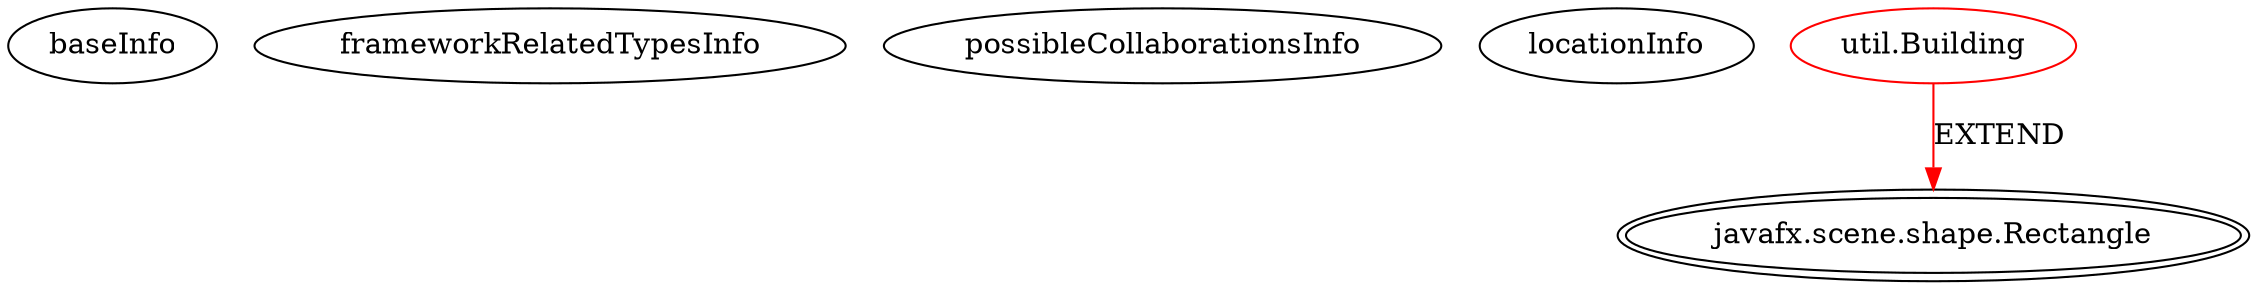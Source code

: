 digraph {
baseInfo[graphId=414,category="extension_graph",isAnonymous=false,possibleRelation=false]
frameworkRelatedTypesInfo[0="javafx.scene.shape.Rectangle"]
possibleCollaborationsInfo[]
locationInfo[projectName="Ellen102-cirkeltje",filePath="/Ellen102-cirkeltje/cirkeltje-master/src/util/Building.java",contextSignature="Building",graphId="414"]
0[label="util.Building",vertexType="ROOT_CLIENT_CLASS_DECLARATION",isFrameworkType=false,color=red]
1[label="javafx.scene.shape.Rectangle",vertexType="FRAMEWORK_CLASS_TYPE",isFrameworkType=true,peripheries=2]
0->1[label="EXTEND",color=red]
}
